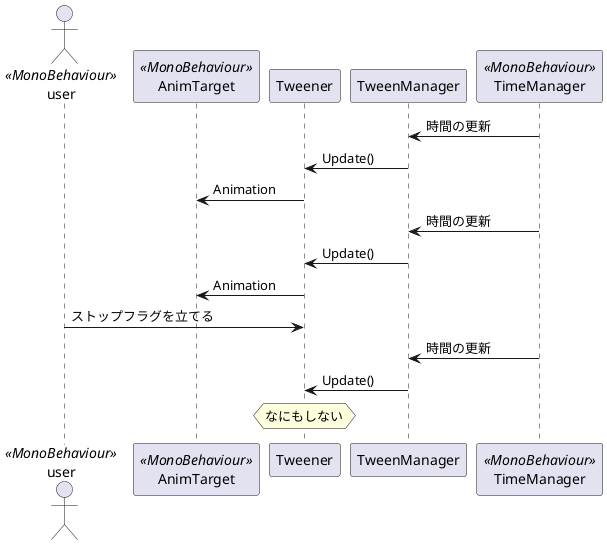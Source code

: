 @startuml Tweenの停止

    actor user <<MonoBehaviour>>
    participant AnimTarget <<MonoBehaviour>>
    participant Tweener
    participant TweenManager
    participant TimeManager <<MonoBehaviour>>

    TweenManager<-TimeManager : 時間の更新
    Tweener<-TweenManager : Update()
    AnimTarget<-Tweener : Animation
    TweenManager<-TimeManager : 時間の更新
    Tweener<-TweenManager : Update()
    AnimTarget<-Tweener : Animation

    user->Tweener:ストップフラグを立てる
    TweenManager<-TimeManager : 時間の更新
    Tweener<-TweenManager : Update()
    hnote over Tweener : なにもしない


@enduml